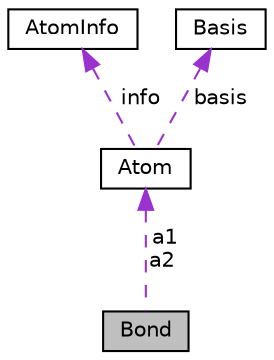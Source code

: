 digraph "Bond"
{
  edge [fontname="Helvetica",fontsize="10",labelfontname="Helvetica",labelfontsize="10"];
  node [fontname="Helvetica",fontsize="10",shape=record];
  Node1 [label="Bond",height=0.2,width=0.4,color="black", fillcolor="grey75", style="filled", fontcolor="black"];
  Node2 -> Node1 [dir="back",color="darkorchid3",fontsize="10",style="dashed",label=" a1\na2" ,fontname="Helvetica"];
  Node2 [label="Atom",height=0.2,width=0.4,color="black", fillcolor="white", style="filled",URL="$structAtom.html",tooltip="Structure with the atomic information needed to render an atom. "];
  Node3 -> Node2 [dir="back",color="darkorchid3",fontsize="10",style="dashed",label=" info" ,fontname="Helvetica"];
  Node3 [label="AtomInfo",height=0.2,width=0.4,color="black", fillcolor="white", style="filled",URL="$structAtomInfo.html",tooltip="Structure for storing atomic information. "];
  Node4 -> Node2 [dir="back",color="darkorchid3",fontsize="10",style="dashed",label=" basis" ,fontname="Helvetica"];
  Node4 [label="Basis",height=0.2,width=0.4,color="black", fillcolor="white", style="filled",URL="$structBasis.html",tooltip="Vector basis object. "];
}
